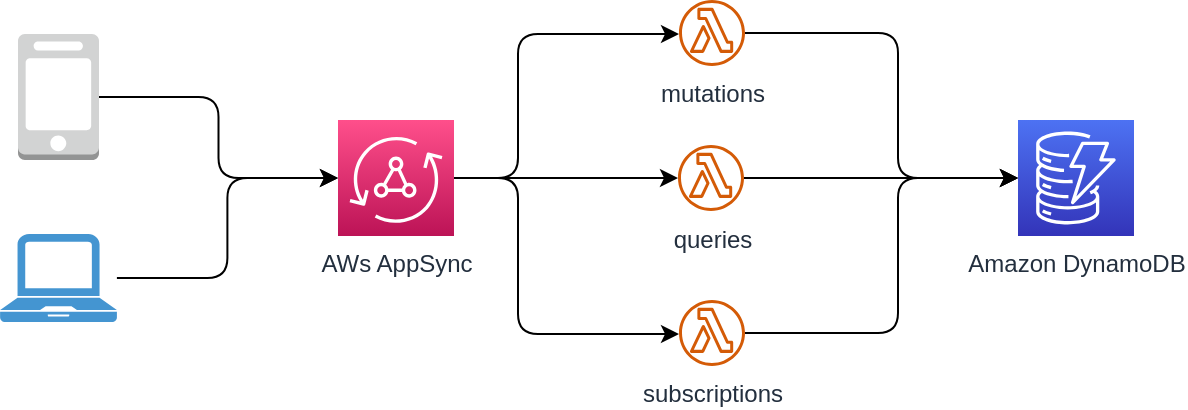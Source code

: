 <mxfile scale="1" border="10">
    <diagram id="hYga4X1JXFISb4mvVQAc" name="Page-1">
        <mxGraphModel dx="1070" dy="744" grid="1" gridSize="10" guides="1" tooltips="1" connect="1" arrows="1" fold="1" page="1" pageScale="1" pageWidth="850" pageHeight="1100" background="#FFFFFF" math="0" shadow="0">
            <root>
                <mxCell id="0"/>
                <mxCell id="1" parent="0"/>
                <mxCell id="9" value="" style="edgeStyle=orthogonalEdgeStyle;html=1;" parent="1" source="2" target="10" edge="1">
                    <mxGeometry relative="1" as="geometry">
                        <mxPoint x="447" y="189" as="targetPoint"/>
                        <Array as="points">
                            <mxPoint x="370" y="189"/>
                            <mxPoint x="370" y="117"/>
                        </Array>
                    </mxGeometry>
                </mxCell>
                <mxCell id="13" value="" style="edgeStyle=orthogonalEdgeStyle;html=1;" parent="1" source="2" target="11" edge="1">
                    <mxGeometry relative="1" as="geometry">
                        <Array as="points">
                            <mxPoint x="380" y="189"/>
                            <mxPoint x="380" y="189"/>
                        </Array>
                    </mxGeometry>
                </mxCell>
                <mxCell id="2" value="AWs AppSync" style="sketch=0;points=[[0,0,0],[0.25,0,0],[0.5,0,0],[0.75,0,0],[1,0,0],[0,1,0],[0.25,1,0],[0.5,1,0],[0.75,1,0],[1,1,0],[0,0.25,0],[0,0.5,0],[0,0.75,0],[1,0.25,0],[1,0.5,0],[1,0.75,0]];outlineConnect=0;fontColor=#232F3E;gradientColor=#FF4F8B;gradientDirection=north;fillColor=#BC1356;strokeColor=#ffffff;dashed=0;verticalLabelPosition=bottom;verticalAlign=top;align=center;html=1;fontSize=12;fontStyle=0;aspect=fixed;shape=mxgraph.aws4.resourceIcon;resIcon=mxgraph.aws4.appsync;" parent="1" vertex="1">
                    <mxGeometry x="280" y="160" width="58" height="58" as="geometry"/>
                </mxCell>
                <mxCell id="3" value="Amazon DynamoDB" style="sketch=0;points=[[0,0,0],[0.25,0,0],[0.5,0,0],[0.75,0,0],[1,0,0],[0,1,0],[0.25,1,0],[0.5,1,0],[0.75,1,0],[1,1,0],[0,0.25,0],[0,0.5,0],[0,0.75,0],[1,0.25,0],[1,0.5,0],[1,0.75,0]];outlineConnect=0;fontColor=#232F3E;gradientColor=#4D72F3;gradientDirection=north;fillColor=#3334B9;strokeColor=#ffffff;dashed=0;verticalLabelPosition=bottom;verticalAlign=top;align=center;html=1;fontSize=12;fontStyle=0;aspect=fixed;shape=mxgraph.aws4.resourceIcon;resIcon=mxgraph.aws4.dynamodb;" parent="1" vertex="1">
                    <mxGeometry x="620" y="160" width="58" height="58" as="geometry"/>
                </mxCell>
                <mxCell id="6" value="" style="edgeStyle=orthogonalEdgeStyle;html=1;" parent="1" source="4" target="2" edge="1">
                    <mxGeometry relative="1" as="geometry"/>
                </mxCell>
                <mxCell id="4" value="" style="outlineConnect=0;dashed=0;verticalLabelPosition=bottom;verticalAlign=top;align=center;html=1;shape=mxgraph.aws3.mobile_client;fillColor=#D2D3D3;gradientColor=none;" parent="1" vertex="1">
                    <mxGeometry x="120" y="117" width="40.5" height="63" as="geometry"/>
                </mxCell>
                <mxCell id="7" value="" style="edgeStyle=orthogonalEdgeStyle;html=1;" parent="1" source="5" target="2" edge="1">
                    <mxGeometry relative="1" as="geometry"/>
                </mxCell>
                <mxCell id="5" value="" style="pointerEvents=1;shadow=0;dashed=0;html=1;strokeColor=none;fillColor=#4495D1;labelPosition=center;verticalLabelPosition=bottom;verticalAlign=top;align=center;outlineConnect=0;shape=mxgraph.veeam.laptop;" parent="1" vertex="1">
                    <mxGeometry x="111.05" y="217" width="58.4" height="44" as="geometry"/>
                </mxCell>
                <mxCell id="15" value="" style="edgeStyle=orthogonalEdgeStyle;html=1;" parent="1" source="10" target="3" edge="1">
                    <mxGeometry relative="1" as="geometry">
                        <Array as="points">
                            <mxPoint x="560" y="117"/>
                            <mxPoint x="560" y="189"/>
                        </Array>
                    </mxGeometry>
                </mxCell>
                <mxCell id="10" value="mutations" style="sketch=0;outlineConnect=0;fontColor=#232F3E;gradientColor=none;fillColor=#D45B07;strokeColor=none;dashed=0;verticalLabelPosition=bottom;verticalAlign=top;align=center;html=1;fontSize=12;fontStyle=0;aspect=fixed;pointerEvents=1;shape=mxgraph.aws4.lambda_function;" parent="1" vertex="1">
                    <mxGeometry x="450.5" y="100" width="33" height="33" as="geometry"/>
                </mxCell>
                <mxCell id="16" value="" style="edgeStyle=orthogonalEdgeStyle;html=1;" parent="1" source="11" target="3" edge="1">
                    <mxGeometry relative="1" as="geometry"/>
                </mxCell>
                <mxCell id="11" value="queries" style="sketch=0;outlineConnect=0;fontColor=#232F3E;gradientColor=none;fillColor=#D45B07;strokeColor=none;dashed=0;verticalLabelPosition=bottom;verticalAlign=top;align=center;html=1;fontSize=12;fontStyle=0;aspect=fixed;pointerEvents=1;shape=mxgraph.aws4.lambda_function;" parent="1" vertex="1">
                    <mxGeometry x="450" y="172.5" width="33" height="33" as="geometry"/>
                </mxCell>
                <mxCell id="17" value="" style="edgeStyle=orthogonalEdgeStyle;html=1;" parent="1" source="12" target="3" edge="1">
                    <mxGeometry relative="1" as="geometry">
                        <Array as="points">
                            <mxPoint x="560" y="267"/>
                            <mxPoint x="560" y="189"/>
                        </Array>
                    </mxGeometry>
                </mxCell>
                <mxCell id="12" value="subscriptions" style="sketch=0;outlineConnect=0;fontColor=#232F3E;gradientColor=none;fillColor=#D45B07;strokeColor=none;dashed=0;verticalLabelPosition=bottom;verticalAlign=top;align=center;html=1;fontSize=12;fontStyle=0;aspect=fixed;pointerEvents=1;shape=mxgraph.aws4.lambda_function;" parent="1" vertex="1">
                    <mxGeometry x="450.5" y="250" width="33" height="33" as="geometry"/>
                </mxCell>
                <mxCell id="14" value="" style="edgeStyle=orthogonalEdgeStyle;html=1;exitX=1;exitY=0.5;exitDx=0;exitDy=0;exitPerimeter=0;" parent="1" source="2" target="12" edge="1">
                    <mxGeometry relative="1" as="geometry">
                        <mxPoint x="348" y="199" as="sourcePoint"/>
                        <mxPoint x="402.0" y="199" as="targetPoint"/>
                        <Array as="points">
                            <mxPoint x="370" y="189"/>
                            <mxPoint x="370" y="267"/>
                        </Array>
                    </mxGeometry>
                </mxCell>
            </root>
        </mxGraphModel>
    </diagram>
</mxfile>